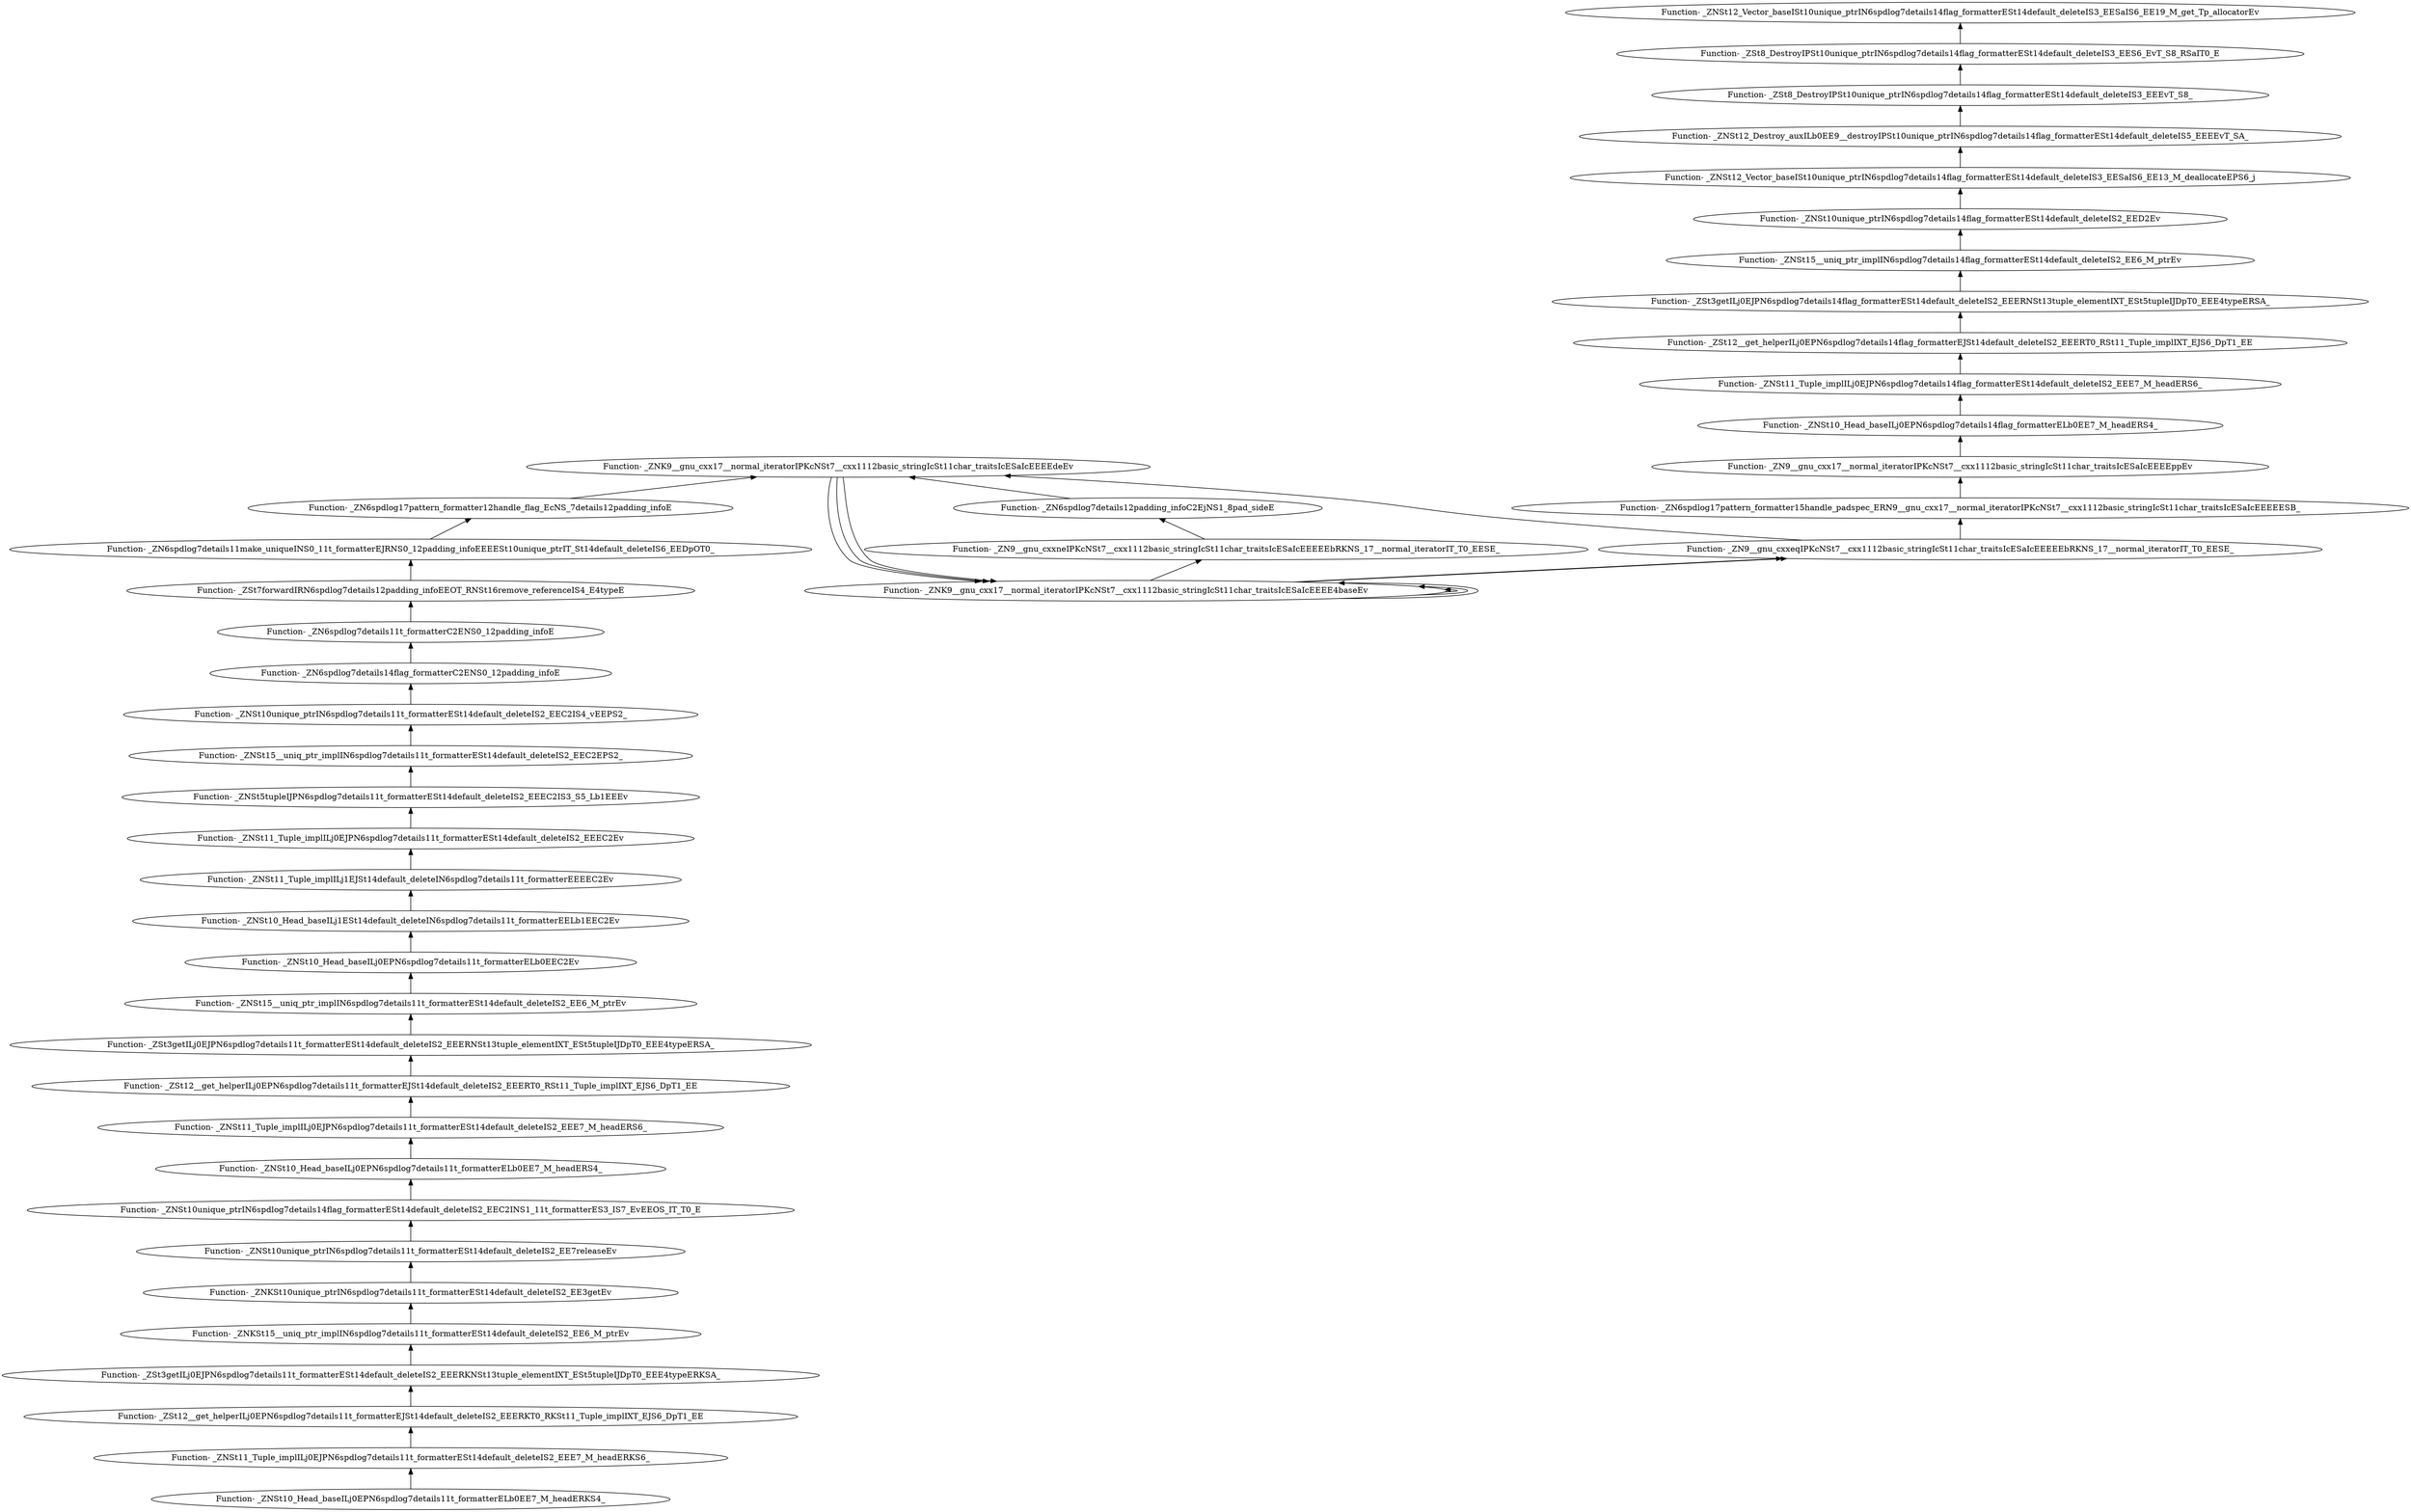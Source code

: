 digraph {
	"Function- _ZNSt10_Head_baseILj0EPN6spdlog7details11t_formatterELb0EE7_M_headERKS4_"
	"Function- _ZNSt11_Tuple_implILj0EJPN6spdlog7details11t_formatterESt14default_deleteIS2_EEE7_M_headERKS6_"
	"Function- _ZNSt11_Tuple_implILj0EJPN6spdlog7details11t_formatterESt14default_deleteIS2_EEE7_M_headERKS6_" -> "Function- _ZNSt10_Head_baseILj0EPN6spdlog7details11t_formatterELb0EE7_M_headERKS4_" [dir=back]
	"Function- _ZSt12__get_helperILj0EPN6spdlog7details11t_formatterEJSt14default_deleteIS2_EEERKT0_RKSt11_Tuple_implIXT_EJS6_DpT1_EE"
	"Function- _ZSt12__get_helperILj0EPN6spdlog7details11t_formatterEJSt14default_deleteIS2_EEERKT0_RKSt11_Tuple_implIXT_EJS6_DpT1_EE" -> "Function- _ZNSt11_Tuple_implILj0EJPN6spdlog7details11t_formatterESt14default_deleteIS2_EEE7_M_headERKS6_" [dir=back]
	"Function- _ZSt3getILj0EJPN6spdlog7details11t_formatterESt14default_deleteIS2_EEERKNSt13tuple_elementIXT_ESt5tupleIJDpT0_EEE4typeERKSA_"
	"Function- _ZSt3getILj0EJPN6spdlog7details11t_formatterESt14default_deleteIS2_EEERKNSt13tuple_elementIXT_ESt5tupleIJDpT0_EEE4typeERKSA_" -> "Function- _ZSt12__get_helperILj0EPN6spdlog7details11t_formatterEJSt14default_deleteIS2_EEERKT0_RKSt11_Tuple_implIXT_EJS6_DpT1_EE" [dir=back]
	"Function- _ZNKSt15__uniq_ptr_implIN6spdlog7details11t_formatterESt14default_deleteIS2_EE6_M_ptrEv"
	"Function- _ZNKSt15__uniq_ptr_implIN6spdlog7details11t_formatterESt14default_deleteIS2_EE6_M_ptrEv" -> "Function- _ZSt3getILj0EJPN6spdlog7details11t_formatterESt14default_deleteIS2_EEERKNSt13tuple_elementIXT_ESt5tupleIJDpT0_EEE4typeERKSA_" [dir=back]
	"Function- _ZNKSt10unique_ptrIN6spdlog7details11t_formatterESt14default_deleteIS2_EE3getEv"
	"Function- _ZNKSt10unique_ptrIN6spdlog7details11t_formatterESt14default_deleteIS2_EE3getEv" -> "Function- _ZNKSt15__uniq_ptr_implIN6spdlog7details11t_formatterESt14default_deleteIS2_EE6_M_ptrEv" [dir=back]
	"Function- _ZNSt10unique_ptrIN6spdlog7details11t_formatterESt14default_deleteIS2_EE7releaseEv"
	"Function- _ZNSt10unique_ptrIN6spdlog7details11t_formatterESt14default_deleteIS2_EE7releaseEv" -> "Function- _ZNKSt10unique_ptrIN6spdlog7details11t_formatterESt14default_deleteIS2_EE3getEv" [dir=back]
	"Function- _ZNSt10unique_ptrIN6spdlog7details14flag_formatterESt14default_deleteIS2_EEC2INS1_11t_formatterES3_IS7_EvEEOS_IT_T0_E"
	"Function- _ZNSt10unique_ptrIN6spdlog7details14flag_formatterESt14default_deleteIS2_EEC2INS1_11t_formatterES3_IS7_EvEEOS_IT_T0_E" -> "Function- _ZNSt10unique_ptrIN6spdlog7details11t_formatterESt14default_deleteIS2_EE7releaseEv" [dir=back]
	"Function- _ZNSt10_Head_baseILj0EPN6spdlog7details11t_formatterELb0EE7_M_headERS4_"
	"Function- _ZNSt10_Head_baseILj0EPN6spdlog7details11t_formatterELb0EE7_M_headERS4_" -> "Function- _ZNSt10unique_ptrIN6spdlog7details14flag_formatterESt14default_deleteIS2_EEC2INS1_11t_formatterES3_IS7_EvEEOS_IT_T0_E" [dir=back]
	"Function- _ZNSt11_Tuple_implILj0EJPN6spdlog7details11t_formatterESt14default_deleteIS2_EEE7_M_headERS6_"
	"Function- _ZNSt11_Tuple_implILj0EJPN6spdlog7details11t_formatterESt14default_deleteIS2_EEE7_M_headERS6_" -> "Function- _ZNSt10_Head_baseILj0EPN6spdlog7details11t_formatterELb0EE7_M_headERS4_" [dir=back]
	"Function- _ZSt12__get_helperILj0EPN6spdlog7details11t_formatterEJSt14default_deleteIS2_EEERT0_RSt11_Tuple_implIXT_EJS6_DpT1_EE"
	"Function- _ZSt12__get_helperILj0EPN6spdlog7details11t_formatterEJSt14default_deleteIS2_EEERT0_RSt11_Tuple_implIXT_EJS6_DpT1_EE" -> "Function- _ZNSt11_Tuple_implILj0EJPN6spdlog7details11t_formatterESt14default_deleteIS2_EEE7_M_headERS6_" [dir=back]
	"Function- _ZSt3getILj0EJPN6spdlog7details11t_formatterESt14default_deleteIS2_EEERNSt13tuple_elementIXT_ESt5tupleIJDpT0_EEE4typeERSA_"
	"Function- _ZSt3getILj0EJPN6spdlog7details11t_formatterESt14default_deleteIS2_EEERNSt13tuple_elementIXT_ESt5tupleIJDpT0_EEE4typeERSA_" -> "Function- _ZSt12__get_helperILj0EPN6spdlog7details11t_formatterEJSt14default_deleteIS2_EEERT0_RSt11_Tuple_implIXT_EJS6_DpT1_EE" [dir=back]
	"Function- _ZNSt15__uniq_ptr_implIN6spdlog7details11t_formatterESt14default_deleteIS2_EE6_M_ptrEv"
	"Function- _ZNSt15__uniq_ptr_implIN6spdlog7details11t_formatterESt14default_deleteIS2_EE6_M_ptrEv" -> "Function- _ZSt3getILj0EJPN6spdlog7details11t_formatterESt14default_deleteIS2_EEERNSt13tuple_elementIXT_ESt5tupleIJDpT0_EEE4typeERSA_" [dir=back]
	"Function- _ZNSt10_Head_baseILj0EPN6spdlog7details11t_formatterELb0EEC2Ev"
	"Function- _ZNSt10_Head_baseILj0EPN6spdlog7details11t_formatterELb0EEC2Ev" -> "Function- _ZNSt15__uniq_ptr_implIN6spdlog7details11t_formatterESt14default_deleteIS2_EE6_M_ptrEv" [dir=back]
	"Function- _ZNSt10_Head_baseILj1ESt14default_deleteIN6spdlog7details11t_formatterEELb1EEC2Ev"
	"Function- _ZNSt10_Head_baseILj1ESt14default_deleteIN6spdlog7details11t_formatterEELb1EEC2Ev" -> "Function- _ZNSt10_Head_baseILj0EPN6spdlog7details11t_formatterELb0EEC2Ev" [dir=back]
	"Function- _ZNSt11_Tuple_implILj1EJSt14default_deleteIN6spdlog7details11t_formatterEEEEC2Ev"
	"Function- _ZNSt11_Tuple_implILj1EJSt14default_deleteIN6spdlog7details11t_formatterEEEEC2Ev" -> "Function- _ZNSt10_Head_baseILj1ESt14default_deleteIN6spdlog7details11t_formatterEELb1EEC2Ev" [dir=back]
	"Function- _ZNSt11_Tuple_implILj0EJPN6spdlog7details11t_formatterESt14default_deleteIS2_EEEC2Ev"
	"Function- _ZNSt11_Tuple_implILj0EJPN6spdlog7details11t_formatterESt14default_deleteIS2_EEEC2Ev" -> "Function- _ZNSt11_Tuple_implILj1EJSt14default_deleteIN6spdlog7details11t_formatterEEEEC2Ev" [dir=back]
	"Function- _ZNSt5tupleIJPN6spdlog7details11t_formatterESt14default_deleteIS2_EEEC2IS3_S5_Lb1EEEv"
	"Function- _ZNSt5tupleIJPN6spdlog7details11t_formatterESt14default_deleteIS2_EEEC2IS3_S5_Lb1EEEv" -> "Function- _ZNSt11_Tuple_implILj0EJPN6spdlog7details11t_formatterESt14default_deleteIS2_EEEC2Ev" [dir=back]
	"Function- _ZNSt15__uniq_ptr_implIN6spdlog7details11t_formatterESt14default_deleteIS2_EEC2EPS2_"
	"Function- _ZNSt15__uniq_ptr_implIN6spdlog7details11t_formatterESt14default_deleteIS2_EEC2EPS2_" -> "Function- _ZNSt5tupleIJPN6spdlog7details11t_formatterESt14default_deleteIS2_EEEC2IS3_S5_Lb1EEEv" [dir=back]
	"Function- _ZNSt10unique_ptrIN6spdlog7details11t_formatterESt14default_deleteIS2_EEC2IS4_vEEPS2_"
	"Function- _ZNSt10unique_ptrIN6spdlog7details11t_formatterESt14default_deleteIS2_EEC2IS4_vEEPS2_" -> "Function- _ZNSt15__uniq_ptr_implIN6spdlog7details11t_formatterESt14default_deleteIS2_EEC2EPS2_" [dir=back]
	"Function- _ZN6spdlog7details14flag_formatterC2ENS0_12padding_infoE"
	"Function- _ZN6spdlog7details14flag_formatterC2ENS0_12padding_infoE" -> "Function- _ZNSt10unique_ptrIN6spdlog7details11t_formatterESt14default_deleteIS2_EEC2IS4_vEEPS2_" [dir=back]
	"Function- _ZN6spdlog7details11t_formatterC2ENS0_12padding_infoE"
	"Function- _ZN6spdlog7details11t_formatterC2ENS0_12padding_infoE" -> "Function- _ZN6spdlog7details14flag_formatterC2ENS0_12padding_infoE" [dir=back]
	"Function- _ZSt7forwardIRN6spdlog7details12padding_infoEEOT_RNSt16remove_referenceIS4_E4typeE"
	"Function- _ZSt7forwardIRN6spdlog7details12padding_infoEEOT_RNSt16remove_referenceIS4_E4typeE" -> "Function- _ZN6spdlog7details11t_formatterC2ENS0_12padding_infoE" [dir=back]
	"Function- _ZN6spdlog7details11make_uniqueINS0_11t_formatterEJRNS0_12padding_infoEEEESt10unique_ptrIT_St14default_deleteIS6_EEDpOT0_"
	"Function- _ZN6spdlog7details11make_uniqueINS0_11t_formatterEJRNS0_12padding_infoEEEESt10unique_ptrIT_St14default_deleteIS6_EEDpOT0_" -> "Function- _ZSt7forwardIRN6spdlog7details12padding_infoEEOT_RNSt16remove_referenceIS4_E4typeE" [dir=back]
	"Function- _ZN6spdlog17pattern_formatter12handle_flag_EcNS_7details12padding_infoE"
	"Function- _ZN6spdlog17pattern_formatter12handle_flag_EcNS_7details12padding_infoE" -> "Function- _ZN6spdlog7details11make_uniqueINS0_11t_formatterEJRNS0_12padding_infoEEEESt10unique_ptrIT_St14default_deleteIS6_EEDpOT0_" [dir=back]
	"Function- _ZNK9__gnu_cxx17__normal_iteratorIPKcNSt7__cxx1112basic_stringIcSt11char_traitsIcESaIcEEEEdeEv"
	"Function- _ZNK9__gnu_cxx17__normal_iteratorIPKcNSt7__cxx1112basic_stringIcSt11char_traitsIcESaIcEEEEdeEv" -> "Function- _ZN6spdlog17pattern_formatter12handle_flag_EcNS_7details12padding_infoE" [dir=back]
	"Function- _ZNK9__gnu_cxx17__normal_iteratorIPKcNSt7__cxx1112basic_stringIcSt11char_traitsIcESaIcEEEE4baseEv"
	"Function- _ZNK9__gnu_cxx17__normal_iteratorIPKcNSt7__cxx1112basic_stringIcSt11char_traitsIcESaIcEEEE4baseEv" -> "Function- _ZNK9__gnu_cxx17__normal_iteratorIPKcNSt7__cxx1112basic_stringIcSt11char_traitsIcESaIcEEEEdeEv" [dir=back]
	"Function- _ZNK9__gnu_cxx17__normal_iteratorIPKcNSt7__cxx1112basic_stringIcSt11char_traitsIcESaIcEEEE4baseEv"
	"Function- _ZNK9__gnu_cxx17__normal_iteratorIPKcNSt7__cxx1112basic_stringIcSt11char_traitsIcESaIcEEEE4baseEv" -> "Function- _ZNK9__gnu_cxx17__normal_iteratorIPKcNSt7__cxx1112basic_stringIcSt11char_traitsIcESaIcEEEE4baseEv" [dir=back]
	"Function- _ZN9__gnu_cxxneIPKcNSt7__cxx1112basic_stringIcSt11char_traitsIcESaIcEEEEEbRKNS_17__normal_iteratorIT_T0_EESE_"
	"Function- _ZN9__gnu_cxxneIPKcNSt7__cxx1112basic_stringIcSt11char_traitsIcESaIcEEEEEbRKNS_17__normal_iteratorIT_T0_EESE_" -> "Function- _ZNK9__gnu_cxx17__normal_iteratorIPKcNSt7__cxx1112basic_stringIcSt11char_traitsIcESaIcEEEE4baseEv" [dir=back]
	"Function- _ZN6spdlog7details12padding_infoC2EjNS1_8pad_sideE"
	"Function- _ZN6spdlog7details12padding_infoC2EjNS1_8pad_sideE" -> "Function- _ZN9__gnu_cxxneIPKcNSt7__cxx1112basic_stringIcSt11char_traitsIcESaIcEEEEEbRKNS_17__normal_iteratorIT_T0_EESE_" [dir=back]
	"Function- _ZNK9__gnu_cxx17__normal_iteratorIPKcNSt7__cxx1112basic_stringIcSt11char_traitsIcESaIcEEEEdeEv"
	"Function- _ZNK9__gnu_cxx17__normal_iteratorIPKcNSt7__cxx1112basic_stringIcSt11char_traitsIcESaIcEEEEdeEv" -> "Function- _ZN6spdlog7details12padding_infoC2EjNS1_8pad_sideE" [dir=back]
	"Function- _ZNK9__gnu_cxx17__normal_iteratorIPKcNSt7__cxx1112basic_stringIcSt11char_traitsIcESaIcEEEE4baseEv"
	"Function- _ZNK9__gnu_cxx17__normal_iteratorIPKcNSt7__cxx1112basic_stringIcSt11char_traitsIcESaIcEEEE4baseEv" -> "Function- _ZNK9__gnu_cxx17__normal_iteratorIPKcNSt7__cxx1112basic_stringIcSt11char_traitsIcESaIcEEEEdeEv" [dir=back]
	"Function- _ZNK9__gnu_cxx17__normal_iteratorIPKcNSt7__cxx1112basic_stringIcSt11char_traitsIcESaIcEEEE4baseEv"
	"Function- _ZNK9__gnu_cxx17__normal_iteratorIPKcNSt7__cxx1112basic_stringIcSt11char_traitsIcESaIcEEEE4baseEv" -> "Function- _ZNK9__gnu_cxx17__normal_iteratorIPKcNSt7__cxx1112basic_stringIcSt11char_traitsIcESaIcEEEE4baseEv" [dir=back]
	"Function- _ZN9__gnu_cxxeqIPKcNSt7__cxx1112basic_stringIcSt11char_traitsIcESaIcEEEEEbRKNS_17__normal_iteratorIT_T0_EESE_"
	"Function- _ZN9__gnu_cxxeqIPKcNSt7__cxx1112basic_stringIcSt11char_traitsIcESaIcEEEEEbRKNS_17__normal_iteratorIT_T0_EESE_" -> "Function- _ZNK9__gnu_cxx17__normal_iteratorIPKcNSt7__cxx1112basic_stringIcSt11char_traitsIcESaIcEEEE4baseEv" [dir=back]
	"Function- _ZNK9__gnu_cxx17__normal_iteratorIPKcNSt7__cxx1112basic_stringIcSt11char_traitsIcESaIcEEEEdeEv"
	"Function- _ZNK9__gnu_cxx17__normal_iteratorIPKcNSt7__cxx1112basic_stringIcSt11char_traitsIcESaIcEEEEdeEv" -> "Function- _ZN9__gnu_cxxeqIPKcNSt7__cxx1112basic_stringIcSt11char_traitsIcESaIcEEEEEbRKNS_17__normal_iteratorIT_T0_EESE_" [dir=back]
	"Function- _ZNK9__gnu_cxx17__normal_iteratorIPKcNSt7__cxx1112basic_stringIcSt11char_traitsIcESaIcEEEE4baseEv"
	"Function- _ZNK9__gnu_cxx17__normal_iteratorIPKcNSt7__cxx1112basic_stringIcSt11char_traitsIcESaIcEEEE4baseEv" -> "Function- _ZNK9__gnu_cxx17__normal_iteratorIPKcNSt7__cxx1112basic_stringIcSt11char_traitsIcESaIcEEEEdeEv" [dir=back]
	"Function- _ZNK9__gnu_cxx17__normal_iteratorIPKcNSt7__cxx1112basic_stringIcSt11char_traitsIcESaIcEEEE4baseEv"
	"Function- _ZNK9__gnu_cxx17__normal_iteratorIPKcNSt7__cxx1112basic_stringIcSt11char_traitsIcESaIcEEEE4baseEv" -> "Function- _ZNK9__gnu_cxx17__normal_iteratorIPKcNSt7__cxx1112basic_stringIcSt11char_traitsIcESaIcEEEE4baseEv" [dir=back]
	"Function- _ZN9__gnu_cxxeqIPKcNSt7__cxx1112basic_stringIcSt11char_traitsIcESaIcEEEEEbRKNS_17__normal_iteratorIT_T0_EESE_"
	"Function- _ZN9__gnu_cxxeqIPKcNSt7__cxx1112basic_stringIcSt11char_traitsIcESaIcEEEEEbRKNS_17__normal_iteratorIT_T0_EESE_" -> "Function- _ZNK9__gnu_cxx17__normal_iteratorIPKcNSt7__cxx1112basic_stringIcSt11char_traitsIcESaIcEEEE4baseEv" [dir=back]
	"Function- _ZN6spdlog17pattern_formatter15handle_padspec_ERN9__gnu_cxx17__normal_iteratorIPKcNSt7__cxx1112basic_stringIcSt11char_traitsIcESaIcEEEEESB_"
	"Function- _ZN6spdlog17pattern_formatter15handle_padspec_ERN9__gnu_cxx17__normal_iteratorIPKcNSt7__cxx1112basic_stringIcSt11char_traitsIcESaIcEEEEESB_" -> "Function- _ZN9__gnu_cxxeqIPKcNSt7__cxx1112basic_stringIcSt11char_traitsIcESaIcEEEEEbRKNS_17__normal_iteratorIT_T0_EESE_" [dir=back]
	"Function- _ZN9__gnu_cxx17__normal_iteratorIPKcNSt7__cxx1112basic_stringIcSt11char_traitsIcESaIcEEEEppEv"
	"Function- _ZN9__gnu_cxx17__normal_iteratorIPKcNSt7__cxx1112basic_stringIcSt11char_traitsIcESaIcEEEEppEv" -> "Function- _ZN6spdlog17pattern_formatter15handle_padspec_ERN9__gnu_cxx17__normal_iteratorIPKcNSt7__cxx1112basic_stringIcSt11char_traitsIcESaIcEEEEESB_" [dir=back]
	"Function- _ZNSt10_Head_baseILj0EPN6spdlog7details14flag_formatterELb0EE7_M_headERS4_"
	"Function- _ZNSt10_Head_baseILj0EPN6spdlog7details14flag_formatterELb0EE7_M_headERS4_" -> "Function- _ZN9__gnu_cxx17__normal_iteratorIPKcNSt7__cxx1112basic_stringIcSt11char_traitsIcESaIcEEEEppEv" [dir=back]
	"Function- _ZNSt11_Tuple_implILj0EJPN6spdlog7details14flag_formatterESt14default_deleteIS2_EEE7_M_headERS6_"
	"Function- _ZNSt11_Tuple_implILj0EJPN6spdlog7details14flag_formatterESt14default_deleteIS2_EEE7_M_headERS6_" -> "Function- _ZNSt10_Head_baseILj0EPN6spdlog7details14flag_formatterELb0EE7_M_headERS4_" [dir=back]
	"Function- _ZSt12__get_helperILj0EPN6spdlog7details14flag_formatterEJSt14default_deleteIS2_EEERT0_RSt11_Tuple_implIXT_EJS6_DpT1_EE"
	"Function- _ZSt12__get_helperILj0EPN6spdlog7details14flag_formatterEJSt14default_deleteIS2_EEERT0_RSt11_Tuple_implIXT_EJS6_DpT1_EE" -> "Function- _ZNSt11_Tuple_implILj0EJPN6spdlog7details14flag_formatterESt14default_deleteIS2_EEE7_M_headERS6_" [dir=back]
	"Function- _ZSt3getILj0EJPN6spdlog7details14flag_formatterESt14default_deleteIS2_EEERNSt13tuple_elementIXT_ESt5tupleIJDpT0_EEE4typeERSA_"
	"Function- _ZSt3getILj0EJPN6spdlog7details14flag_formatterESt14default_deleteIS2_EEERNSt13tuple_elementIXT_ESt5tupleIJDpT0_EEE4typeERSA_" -> "Function- _ZSt12__get_helperILj0EPN6spdlog7details14flag_formatterEJSt14default_deleteIS2_EEERT0_RSt11_Tuple_implIXT_EJS6_DpT1_EE" [dir=back]
	"Function- _ZNSt15__uniq_ptr_implIN6spdlog7details14flag_formatterESt14default_deleteIS2_EE6_M_ptrEv"
	"Function- _ZNSt15__uniq_ptr_implIN6spdlog7details14flag_formatterESt14default_deleteIS2_EE6_M_ptrEv" -> "Function- _ZSt3getILj0EJPN6spdlog7details14flag_formatterESt14default_deleteIS2_EEERNSt13tuple_elementIXT_ESt5tupleIJDpT0_EEE4typeERSA_" [dir=back]
	"Function- _ZNSt10unique_ptrIN6spdlog7details14flag_formatterESt14default_deleteIS2_EED2Ev"
	"Function- _ZNSt10unique_ptrIN6spdlog7details14flag_formatterESt14default_deleteIS2_EED2Ev" -> "Function- _ZNSt15__uniq_ptr_implIN6spdlog7details14flag_formatterESt14default_deleteIS2_EE6_M_ptrEv" [dir=back]
	"Function- _ZNSt12_Vector_baseISt10unique_ptrIN6spdlog7details14flag_formatterESt14default_deleteIS3_EESaIS6_EE13_M_deallocateEPS6_j"
	"Function- _ZNSt12_Vector_baseISt10unique_ptrIN6spdlog7details14flag_formatterESt14default_deleteIS3_EESaIS6_EE13_M_deallocateEPS6_j" -> "Function- _ZNSt10unique_ptrIN6spdlog7details14flag_formatterESt14default_deleteIS2_EED2Ev" [dir=back]
	"Function- _ZNSt12_Destroy_auxILb0EE9__destroyIPSt10unique_ptrIN6spdlog7details14flag_formatterESt14default_deleteIS5_EEEEvT_SA_"
	"Function- _ZNSt12_Destroy_auxILb0EE9__destroyIPSt10unique_ptrIN6spdlog7details14flag_formatterESt14default_deleteIS5_EEEEvT_SA_" -> "Function- _ZNSt12_Vector_baseISt10unique_ptrIN6spdlog7details14flag_formatterESt14default_deleteIS3_EESaIS6_EE13_M_deallocateEPS6_j" [dir=back]
	"Function- _ZSt8_DestroyIPSt10unique_ptrIN6spdlog7details14flag_formatterESt14default_deleteIS3_EEEvT_S8_"
	"Function- _ZSt8_DestroyIPSt10unique_ptrIN6spdlog7details14flag_formatterESt14default_deleteIS3_EEEvT_S8_" -> "Function- _ZNSt12_Destroy_auxILb0EE9__destroyIPSt10unique_ptrIN6spdlog7details14flag_formatterESt14default_deleteIS5_EEEEvT_SA_" [dir=back]
	"Function- _ZSt8_DestroyIPSt10unique_ptrIN6spdlog7details14flag_formatterESt14default_deleteIS3_EES6_EvT_S8_RSaIT0_E"
	"Function- _ZSt8_DestroyIPSt10unique_ptrIN6spdlog7details14flag_formatterESt14default_deleteIS3_EES6_EvT_S8_RSaIT0_E" -> "Function- _ZSt8_DestroyIPSt10unique_ptrIN6spdlog7details14flag_formatterESt14default_deleteIS3_EEEvT_S8_" [dir=back]
	"Function- _ZNSt12_Vector_baseISt10unique_ptrIN6spdlog7details14flag_formatterESt14default_deleteIS3_EESaIS6_EE19_M_get_Tp_allocatorEv"
	"Function- _ZNSt12_Vector_baseISt10unique_ptrIN6spdlog7details14flag_formatterESt14default_deleteIS3_EESaIS6_EE19_M_get_Tp_allocatorEv" -> "Function- _ZSt8_DestroyIPSt10unique_ptrIN6spdlog7details14flag_formatterESt14default_deleteIS3_EES6_EvT_S8_RSaIT0_E" [dir=back]
}
